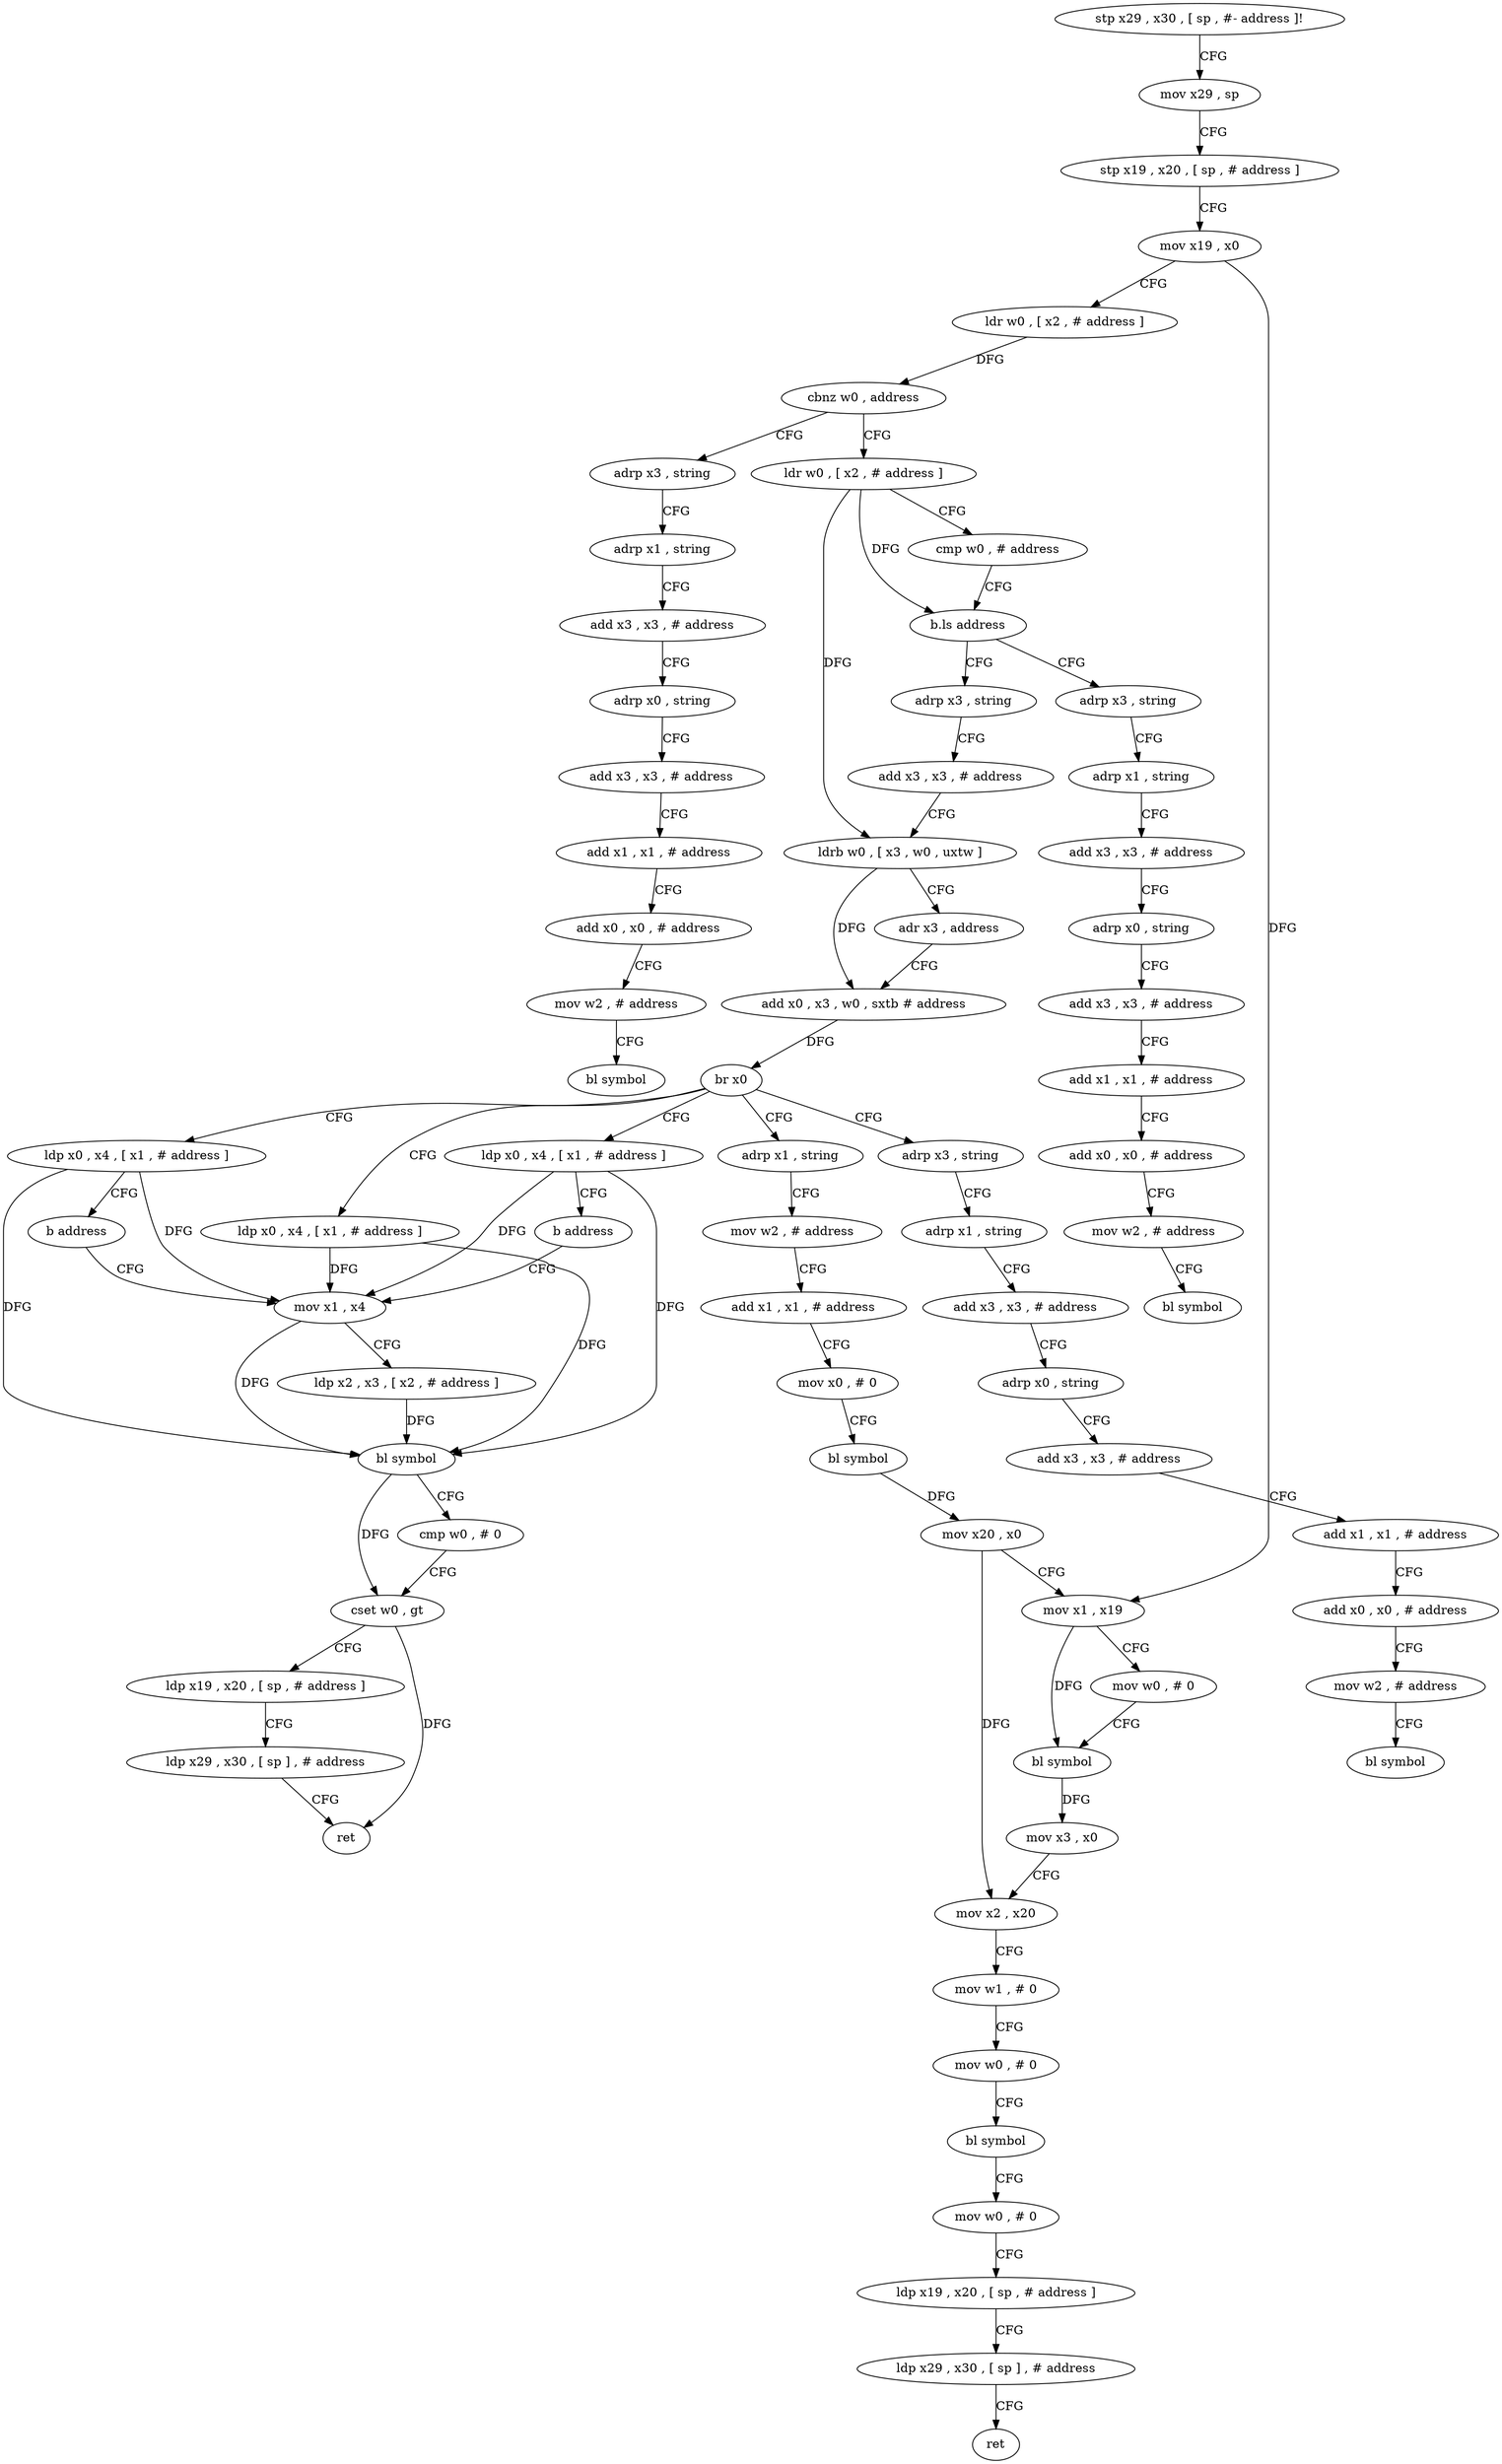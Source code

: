 digraph "func" {
"4216000" [label = "stp x29 , x30 , [ sp , #- address ]!" ]
"4216004" [label = "mov x29 , sp" ]
"4216008" [label = "stp x19 , x20 , [ sp , # address ]" ]
"4216012" [label = "mov x19 , x0" ]
"4216016" [label = "ldr w0 , [ x2 , # address ]" ]
"4216020" [label = "cbnz w0 , address" ]
"4216260" [label = "adrp x3 , string" ]
"4216024" [label = "ldr w0 , [ x2 , # address ]" ]
"4216264" [label = "adrp x1 , string" ]
"4216268" [label = "add x3 , x3 , # address" ]
"4216272" [label = "adrp x0 , string" ]
"4216276" [label = "add x3 , x3 , # address" ]
"4216280" [label = "add x1 , x1 , # address" ]
"4216284" [label = "add x0 , x0 , # address" ]
"4216288" [label = "mov w2 , # address" ]
"4216292" [label = "bl symbol" ]
"4216028" [label = "cmp w0 , # address" ]
"4216032" [label = "b.ls address" ]
"4216072" [label = "adrp x3 , string" ]
"4216036" [label = "adrp x3 , string" ]
"4216076" [label = "add x3 , x3 , # address" ]
"4216080" [label = "ldrb w0 , [ x3 , w0 , uxtw ]" ]
"4216084" [label = "adr x3 , address" ]
"4216088" [label = "add x0 , x3 , w0 , sxtb # address" ]
"4216092" [label = "br x0" ]
"4216096" [label = "ldp x0 , x4 , [ x1 , # address ]" ]
"4216136" [label = "ldp x0 , x4 , [ x1 , # address ]" ]
"4216144" [label = "adrp x1 , string" ]
"4216216" [label = "ldp x0 , x4 , [ x1 , # address ]" ]
"4216224" [label = "adrp x3 , string" ]
"4216040" [label = "adrp x1 , string" ]
"4216044" [label = "add x3 , x3 , # address" ]
"4216048" [label = "adrp x0 , string" ]
"4216052" [label = "add x3 , x3 , # address" ]
"4216056" [label = "add x1 , x1 , # address" ]
"4216060" [label = "add x0 , x0 , # address" ]
"4216064" [label = "mov w2 , # address" ]
"4216068" [label = "bl symbol" ]
"4216100" [label = "mov x1 , x4" ]
"4216140" [label = "b address" ]
"4216148" [label = "mov w2 , # address" ]
"4216152" [label = "add x1 , x1 , # address" ]
"4216156" [label = "mov x0 , # 0" ]
"4216160" [label = "bl symbol" ]
"4216164" [label = "mov x20 , x0" ]
"4216168" [label = "mov x1 , x19" ]
"4216172" [label = "mov w0 , # 0" ]
"4216176" [label = "bl symbol" ]
"4216180" [label = "mov x3 , x0" ]
"4216184" [label = "mov x2 , x20" ]
"4216188" [label = "mov w1 , # 0" ]
"4216192" [label = "mov w0 , # 0" ]
"4216196" [label = "bl symbol" ]
"4216200" [label = "mov w0 , # 0" ]
"4216204" [label = "ldp x19 , x20 , [ sp , # address ]" ]
"4216208" [label = "ldp x29 , x30 , [ sp ] , # address" ]
"4216212" [label = "ret" ]
"4216220" [label = "b address" ]
"4216228" [label = "adrp x1 , string" ]
"4216232" [label = "add x3 , x3 , # address" ]
"4216236" [label = "adrp x0 , string" ]
"4216240" [label = "add x3 , x3 , # address" ]
"4216244" [label = "add x1 , x1 , # address" ]
"4216248" [label = "add x0 , x0 , # address" ]
"4216252" [label = "mov w2 , # address" ]
"4216256" [label = "bl symbol" ]
"4216104" [label = "ldp x2 , x3 , [ x2 , # address ]" ]
"4216108" [label = "bl symbol" ]
"4216112" [label = "cmp w0 , # 0" ]
"4216116" [label = "cset w0 , gt" ]
"4216120" [label = "ldp x19 , x20 , [ sp , # address ]" ]
"4216124" [label = "ldp x29 , x30 , [ sp ] , # address" ]
"4216128" [label = "ret" ]
"4216000" -> "4216004" [ label = "CFG" ]
"4216004" -> "4216008" [ label = "CFG" ]
"4216008" -> "4216012" [ label = "CFG" ]
"4216012" -> "4216016" [ label = "CFG" ]
"4216012" -> "4216168" [ label = "DFG" ]
"4216016" -> "4216020" [ label = "DFG" ]
"4216020" -> "4216260" [ label = "CFG" ]
"4216020" -> "4216024" [ label = "CFG" ]
"4216260" -> "4216264" [ label = "CFG" ]
"4216024" -> "4216028" [ label = "CFG" ]
"4216024" -> "4216032" [ label = "DFG" ]
"4216024" -> "4216080" [ label = "DFG" ]
"4216264" -> "4216268" [ label = "CFG" ]
"4216268" -> "4216272" [ label = "CFG" ]
"4216272" -> "4216276" [ label = "CFG" ]
"4216276" -> "4216280" [ label = "CFG" ]
"4216280" -> "4216284" [ label = "CFG" ]
"4216284" -> "4216288" [ label = "CFG" ]
"4216288" -> "4216292" [ label = "CFG" ]
"4216028" -> "4216032" [ label = "CFG" ]
"4216032" -> "4216072" [ label = "CFG" ]
"4216032" -> "4216036" [ label = "CFG" ]
"4216072" -> "4216076" [ label = "CFG" ]
"4216036" -> "4216040" [ label = "CFG" ]
"4216076" -> "4216080" [ label = "CFG" ]
"4216080" -> "4216084" [ label = "CFG" ]
"4216080" -> "4216088" [ label = "DFG" ]
"4216084" -> "4216088" [ label = "CFG" ]
"4216088" -> "4216092" [ label = "DFG" ]
"4216092" -> "4216096" [ label = "CFG" ]
"4216092" -> "4216136" [ label = "CFG" ]
"4216092" -> "4216144" [ label = "CFG" ]
"4216092" -> "4216216" [ label = "CFG" ]
"4216092" -> "4216224" [ label = "CFG" ]
"4216096" -> "4216100" [ label = "DFG" ]
"4216096" -> "4216108" [ label = "DFG" ]
"4216136" -> "4216140" [ label = "CFG" ]
"4216136" -> "4216108" [ label = "DFG" ]
"4216136" -> "4216100" [ label = "DFG" ]
"4216144" -> "4216148" [ label = "CFG" ]
"4216216" -> "4216220" [ label = "CFG" ]
"4216216" -> "4216108" [ label = "DFG" ]
"4216216" -> "4216100" [ label = "DFG" ]
"4216224" -> "4216228" [ label = "CFG" ]
"4216040" -> "4216044" [ label = "CFG" ]
"4216044" -> "4216048" [ label = "CFG" ]
"4216048" -> "4216052" [ label = "CFG" ]
"4216052" -> "4216056" [ label = "CFG" ]
"4216056" -> "4216060" [ label = "CFG" ]
"4216060" -> "4216064" [ label = "CFG" ]
"4216064" -> "4216068" [ label = "CFG" ]
"4216100" -> "4216104" [ label = "CFG" ]
"4216100" -> "4216108" [ label = "DFG" ]
"4216140" -> "4216100" [ label = "CFG" ]
"4216148" -> "4216152" [ label = "CFG" ]
"4216152" -> "4216156" [ label = "CFG" ]
"4216156" -> "4216160" [ label = "CFG" ]
"4216160" -> "4216164" [ label = "DFG" ]
"4216164" -> "4216168" [ label = "CFG" ]
"4216164" -> "4216184" [ label = "DFG" ]
"4216168" -> "4216172" [ label = "CFG" ]
"4216168" -> "4216176" [ label = "DFG" ]
"4216172" -> "4216176" [ label = "CFG" ]
"4216176" -> "4216180" [ label = "DFG" ]
"4216180" -> "4216184" [ label = "CFG" ]
"4216184" -> "4216188" [ label = "CFG" ]
"4216188" -> "4216192" [ label = "CFG" ]
"4216192" -> "4216196" [ label = "CFG" ]
"4216196" -> "4216200" [ label = "CFG" ]
"4216200" -> "4216204" [ label = "CFG" ]
"4216204" -> "4216208" [ label = "CFG" ]
"4216208" -> "4216212" [ label = "CFG" ]
"4216220" -> "4216100" [ label = "CFG" ]
"4216228" -> "4216232" [ label = "CFG" ]
"4216232" -> "4216236" [ label = "CFG" ]
"4216236" -> "4216240" [ label = "CFG" ]
"4216240" -> "4216244" [ label = "CFG" ]
"4216244" -> "4216248" [ label = "CFG" ]
"4216248" -> "4216252" [ label = "CFG" ]
"4216252" -> "4216256" [ label = "CFG" ]
"4216104" -> "4216108" [ label = "DFG" ]
"4216108" -> "4216112" [ label = "CFG" ]
"4216108" -> "4216116" [ label = "DFG" ]
"4216112" -> "4216116" [ label = "CFG" ]
"4216116" -> "4216120" [ label = "CFG" ]
"4216116" -> "4216128" [ label = "DFG" ]
"4216120" -> "4216124" [ label = "CFG" ]
"4216124" -> "4216128" [ label = "CFG" ]
}
